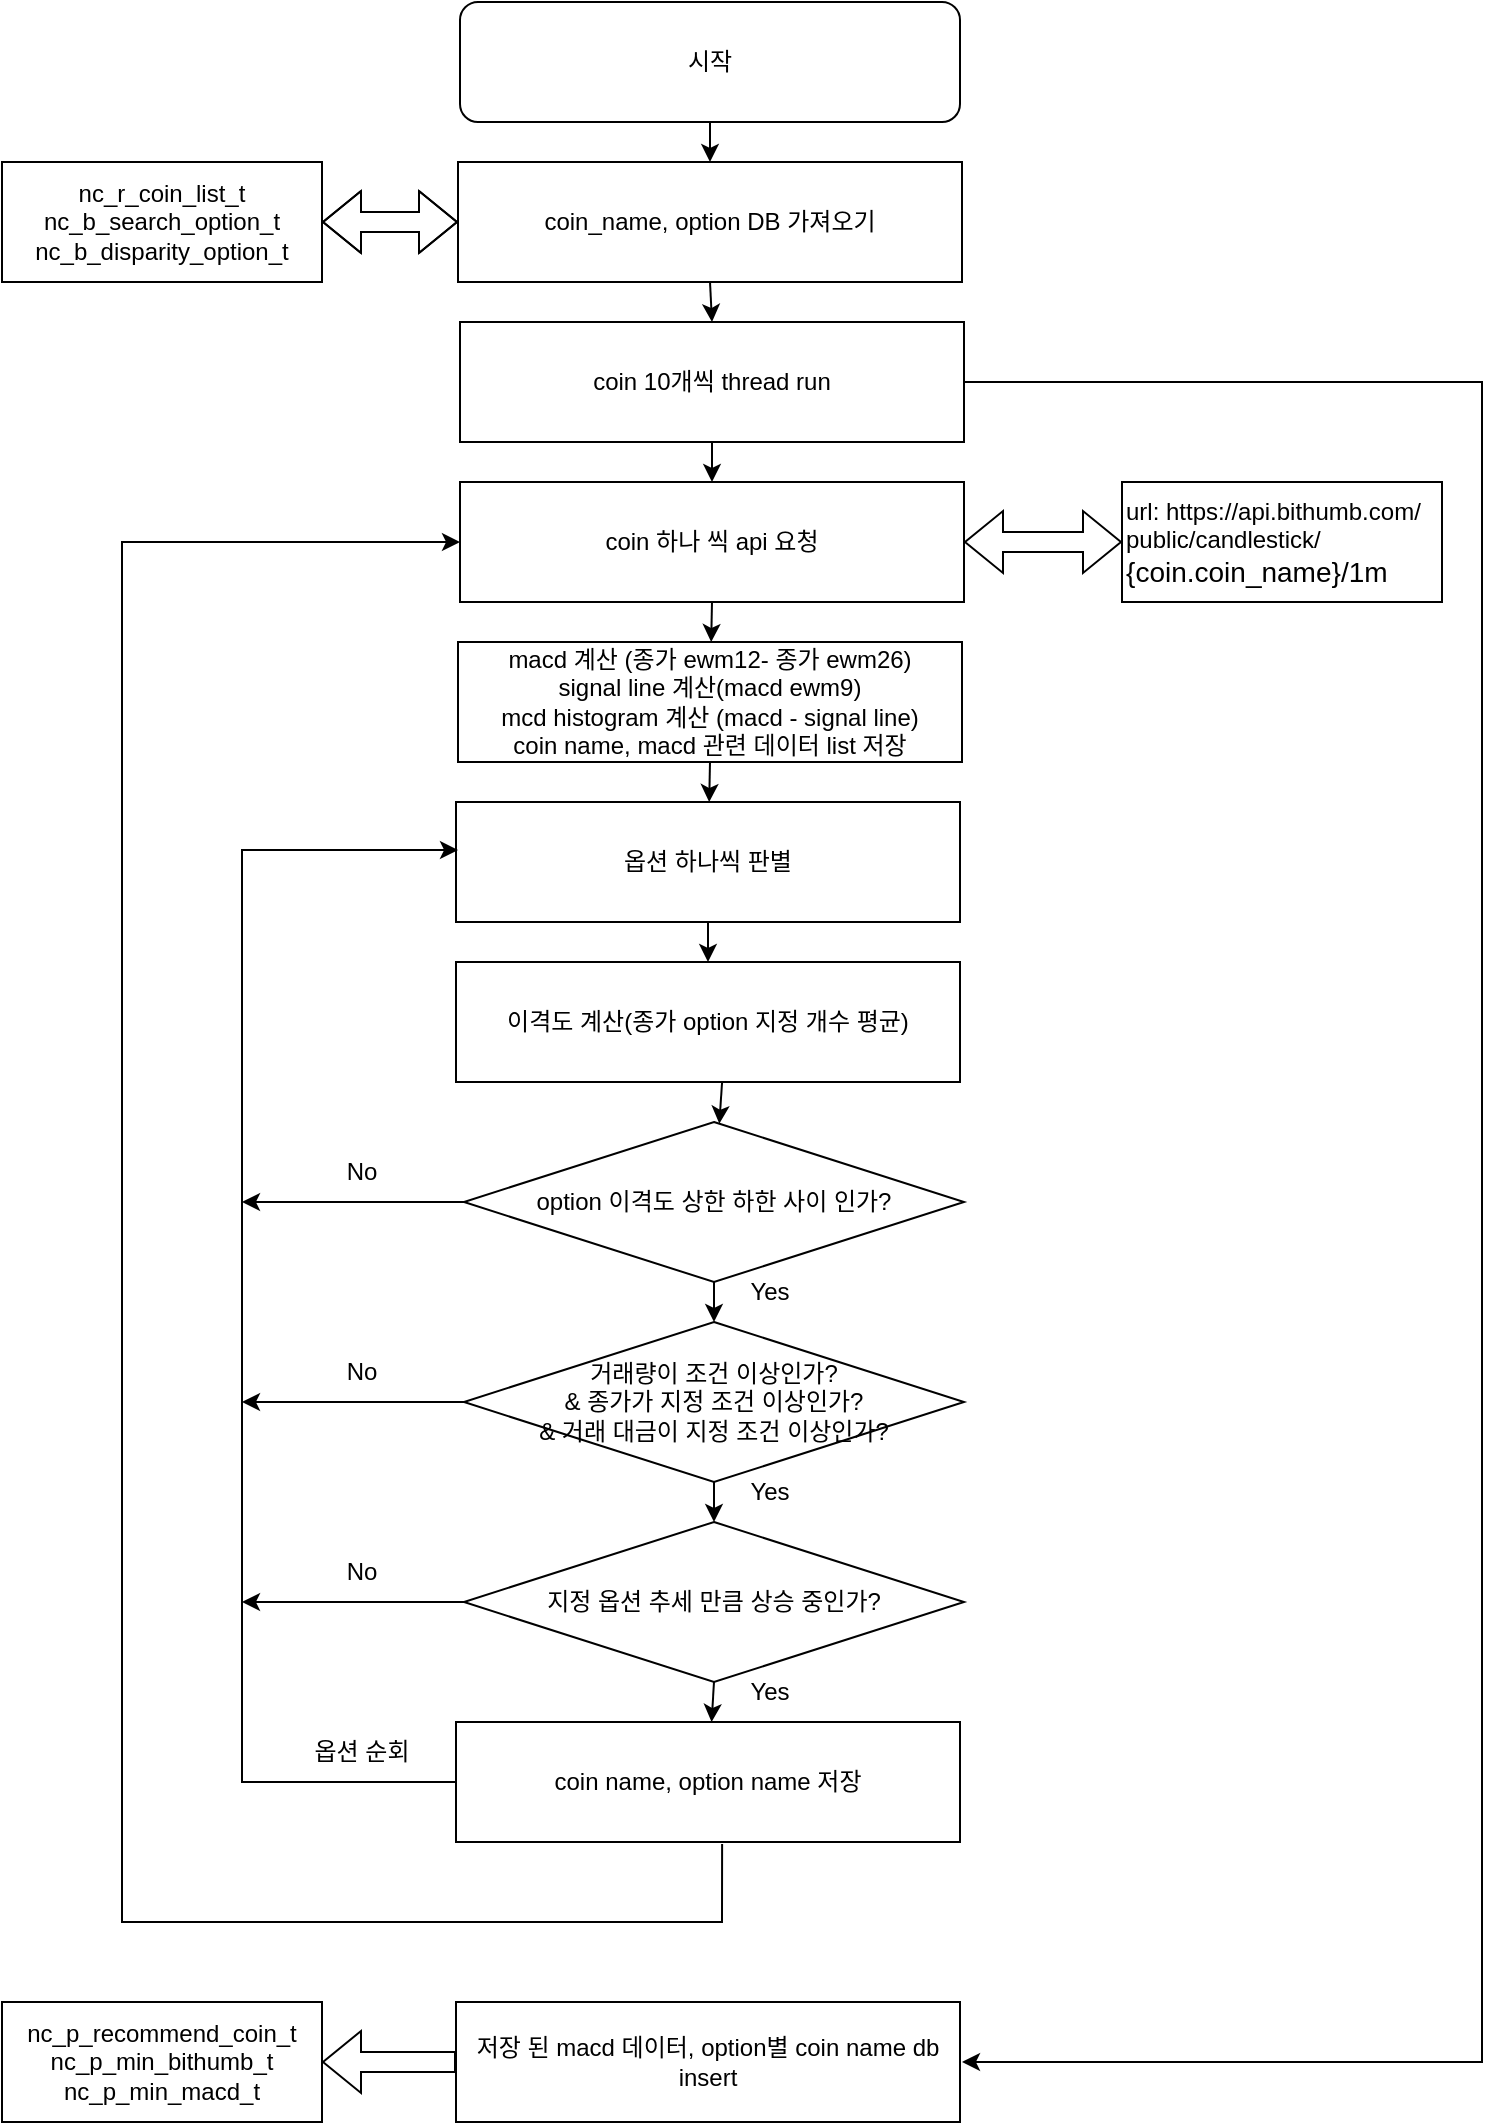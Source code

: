 <mxfile version="21.1.7" type="github">
  <diagram name="페이지-1" id="6QnXexIQahvQYQ6y6K53">
    <mxGraphModel dx="1434" dy="796" grid="1" gridSize="10" guides="1" tooltips="1" connect="1" arrows="1" fold="1" page="1" pageScale="1" pageWidth="827" pageHeight="1169" math="0" shadow="0">
      <root>
        <mxCell id="0" />
        <mxCell id="1" parent="0" />
        <mxCell id="Hh4WHG6synLtZnwYYeu3-1" value="nc_r_coin_list_t&lt;br&gt;nc_b_search_option_t&lt;br&gt;nc_b_disparity_option_t" style="rounded=0;whiteSpace=wrap;html=1;" vertex="1" parent="1">
          <mxGeometry x="60" y="110" width="160" height="60" as="geometry" />
        </mxCell>
        <mxCell id="Hh4WHG6synLtZnwYYeu3-2" value="시작" style="rounded=1;whiteSpace=wrap;html=1;" vertex="1" parent="1">
          <mxGeometry x="289" y="30" width="250" height="60" as="geometry" />
        </mxCell>
        <mxCell id="Hh4WHG6synLtZnwYYeu3-4" value="coin_name, option DB 가져오기" style="rounded=0;whiteSpace=wrap;html=1;" vertex="1" parent="1">
          <mxGeometry x="288" y="110" width="252" height="60" as="geometry" />
        </mxCell>
        <mxCell id="Hh4WHG6synLtZnwYYeu3-5" value="coin 10개씩 thread run" style="rounded=0;whiteSpace=wrap;html=1;" vertex="1" parent="1">
          <mxGeometry x="289" y="190" width="252" height="60" as="geometry" />
        </mxCell>
        <mxCell id="Hh4WHG6synLtZnwYYeu3-6" value="coin 하나 씩 api 요청" style="rounded=0;whiteSpace=wrap;html=1;" vertex="1" parent="1">
          <mxGeometry x="289" y="270" width="252" height="60" as="geometry" />
        </mxCell>
        <mxCell id="Hh4WHG6synLtZnwYYeu3-7" value="url:&amp;nbsp;https://api.bithumb.com/&lt;br&gt;public/candlestick/&lt;br&gt;&lt;span style=&quot;background-color: rgb(255, 255, 255);&quot;&gt;&lt;span style=&quot;font-size: 14px;&quot;&gt;{&lt;/span&gt;&lt;span style=&quot;font-size: 14px;&quot;&gt;coin&lt;/span&gt;&lt;span style=&quot;font-size: 14px;&quot;&gt;.coin_name&lt;/span&gt;&lt;span style=&quot;font-size: 14px;&quot;&gt;}&lt;/span&gt;&lt;span style=&quot;font-size: 14px;&quot;&gt;/1m&lt;/span&gt;&lt;/span&gt;" style="rounded=0;whiteSpace=wrap;html=1;align=left;" vertex="1" parent="1">
          <mxGeometry x="620" y="270" width="160" height="60" as="geometry" />
        </mxCell>
        <mxCell id="Hh4WHG6synLtZnwYYeu3-8" value="macd 계산 (종가 ewm12- 종가 ewm26)&lt;br&gt;signal line 계산(macd ewm9)&lt;br&gt;mcd histogram 계산 (macd - signal line)&lt;br&gt;coin name, macd 관련 데이터 list 저장" style="rounded=0;whiteSpace=wrap;html=1;" vertex="1" parent="1">
          <mxGeometry x="288" y="350" width="252" height="60" as="geometry" />
        </mxCell>
        <mxCell id="Hh4WHG6synLtZnwYYeu3-10" value="option 이격도 상한 하한 사이 인가?" style="rhombus;whiteSpace=wrap;html=1;" vertex="1" parent="1">
          <mxGeometry x="291" y="590" width="250" height="80" as="geometry" />
        </mxCell>
        <mxCell id="Hh4WHG6synLtZnwYYeu3-11" value="옵션 하나씩 판별" style="rounded=0;whiteSpace=wrap;html=1;" vertex="1" parent="1">
          <mxGeometry x="287" y="430" width="252" height="60" as="geometry" />
        </mxCell>
        <mxCell id="Hh4WHG6synLtZnwYYeu3-12" value="이격도 계산(종가 option 지정 개수 평균)" style="rounded=0;whiteSpace=wrap;html=1;" vertex="1" parent="1">
          <mxGeometry x="287" y="510" width="252" height="60" as="geometry" />
        </mxCell>
        <mxCell id="Hh4WHG6synLtZnwYYeu3-13" value="거래량이 조건 이상인가?&lt;br&gt;&amp;amp; 종가가 지정 조건 이상인가?&lt;br&gt;&amp;amp; 거래 대금이 지정 조건 이상인가?" style="rhombus;whiteSpace=wrap;html=1;" vertex="1" parent="1">
          <mxGeometry x="291" y="690" width="250" height="80" as="geometry" />
        </mxCell>
        <mxCell id="Hh4WHG6synLtZnwYYeu3-14" value="지정 옵션 추세 만큼 상승 중인가?" style="rhombus;whiteSpace=wrap;html=1;" vertex="1" parent="1">
          <mxGeometry x="291" y="790" width="250" height="80" as="geometry" />
        </mxCell>
        <mxCell id="Hh4WHG6synLtZnwYYeu3-15" value="coin name, option name 저장" style="rounded=0;whiteSpace=wrap;html=1;" vertex="1" parent="1">
          <mxGeometry x="287" y="890" width="252" height="60" as="geometry" />
        </mxCell>
        <mxCell id="Hh4WHG6synLtZnwYYeu3-16" value="" style="shape=flexArrow;endArrow=classic;startArrow=classic;html=1;rounded=0;exitX=1;exitY=0.5;exitDx=0;exitDy=0;entryX=0;entryY=0.5;entryDx=0;entryDy=0;" edge="1" parent="1" source="Hh4WHG6synLtZnwYYeu3-1" target="Hh4WHG6synLtZnwYYeu3-4">
          <mxGeometry width="100" height="100" relative="1" as="geometry">
            <mxPoint x="520" y="320" as="sourcePoint" />
            <mxPoint x="620" y="220" as="targetPoint" />
            <Array as="points">
              <mxPoint x="250" y="140" />
            </Array>
          </mxGeometry>
        </mxCell>
        <mxCell id="Hh4WHG6synLtZnwYYeu3-24" value="" style="endArrow=classic;html=1;rounded=0;exitX=0.5;exitY=1;exitDx=0;exitDy=0;" edge="1" parent="1" source="Hh4WHG6synLtZnwYYeu3-2" target="Hh4WHG6synLtZnwYYeu3-4">
          <mxGeometry width="50" height="50" relative="1" as="geometry">
            <mxPoint x="550" y="430" as="sourcePoint" />
            <mxPoint x="600" y="380" as="targetPoint" />
          </mxGeometry>
        </mxCell>
        <mxCell id="Hh4WHG6synLtZnwYYeu3-25" value="" style="endArrow=classic;html=1;rounded=0;exitX=0.5;exitY=1;exitDx=0;exitDy=0;entryX=0.5;entryY=0;entryDx=0;entryDy=0;" edge="1" parent="1" source="Hh4WHG6synLtZnwYYeu3-4" target="Hh4WHG6synLtZnwYYeu3-5">
          <mxGeometry width="50" height="50" relative="1" as="geometry">
            <mxPoint x="550" y="430" as="sourcePoint" />
            <mxPoint x="600" y="380" as="targetPoint" />
          </mxGeometry>
        </mxCell>
        <mxCell id="Hh4WHG6synLtZnwYYeu3-26" value="" style="endArrow=classic;html=1;rounded=0;exitX=0.5;exitY=1;exitDx=0;exitDy=0;" edge="1" parent="1" source="Hh4WHG6synLtZnwYYeu3-5" target="Hh4WHG6synLtZnwYYeu3-6">
          <mxGeometry width="50" height="50" relative="1" as="geometry">
            <mxPoint x="550" y="430" as="sourcePoint" />
            <mxPoint x="600" y="380" as="targetPoint" />
          </mxGeometry>
        </mxCell>
        <mxCell id="Hh4WHG6synLtZnwYYeu3-27" value="" style="endArrow=classic;html=1;rounded=0;exitX=0.5;exitY=1;exitDx=0;exitDy=0;" edge="1" parent="1" source="Hh4WHG6synLtZnwYYeu3-6" target="Hh4WHG6synLtZnwYYeu3-8">
          <mxGeometry width="50" height="50" relative="1" as="geometry">
            <mxPoint x="550" y="430" as="sourcePoint" />
            <mxPoint x="600" y="380" as="targetPoint" />
          </mxGeometry>
        </mxCell>
        <mxCell id="Hh4WHG6synLtZnwYYeu3-28" value="" style="endArrow=classic;html=1;rounded=0;exitX=0.5;exitY=1;exitDx=0;exitDy=0;" edge="1" parent="1" source="Hh4WHG6synLtZnwYYeu3-8" target="Hh4WHG6synLtZnwYYeu3-11">
          <mxGeometry width="50" height="50" relative="1" as="geometry">
            <mxPoint x="550" y="430" as="sourcePoint" />
            <mxPoint x="600" y="380" as="targetPoint" />
          </mxGeometry>
        </mxCell>
        <mxCell id="Hh4WHG6synLtZnwYYeu3-29" value="" style="endArrow=classic;html=1;rounded=0;exitX=0.5;exitY=1;exitDx=0;exitDy=0;entryX=0.5;entryY=0;entryDx=0;entryDy=0;" edge="1" parent="1" source="Hh4WHG6synLtZnwYYeu3-11" target="Hh4WHG6synLtZnwYYeu3-12">
          <mxGeometry width="50" height="50" relative="1" as="geometry">
            <mxPoint x="550" y="530" as="sourcePoint" />
            <mxPoint x="600" y="480" as="targetPoint" />
          </mxGeometry>
        </mxCell>
        <mxCell id="Hh4WHG6synLtZnwYYeu3-30" value="" style="endArrow=classic;html=1;rounded=0;exitX=0.528;exitY=1;exitDx=0;exitDy=0;exitPerimeter=0;" edge="1" parent="1" source="Hh4WHG6synLtZnwYYeu3-12" target="Hh4WHG6synLtZnwYYeu3-10">
          <mxGeometry width="50" height="50" relative="1" as="geometry">
            <mxPoint x="550" y="530" as="sourcePoint" />
            <mxPoint x="600" y="480" as="targetPoint" />
          </mxGeometry>
        </mxCell>
        <mxCell id="Hh4WHG6synLtZnwYYeu3-31" value="" style="endArrow=classic;html=1;rounded=0;exitX=0.5;exitY=1;exitDx=0;exitDy=0;entryX=0.5;entryY=0;entryDx=0;entryDy=0;" edge="1" parent="1" source="Hh4WHG6synLtZnwYYeu3-10" target="Hh4WHG6synLtZnwYYeu3-13">
          <mxGeometry width="50" height="50" relative="1" as="geometry">
            <mxPoint x="550" y="530" as="sourcePoint" />
            <mxPoint x="600" y="480" as="targetPoint" />
          </mxGeometry>
        </mxCell>
        <mxCell id="Hh4WHG6synLtZnwYYeu3-32" value="" style="endArrow=classic;html=1;rounded=0;exitX=0.5;exitY=1;exitDx=0;exitDy=0;" edge="1" parent="1" source="Hh4WHG6synLtZnwYYeu3-13" target="Hh4WHG6synLtZnwYYeu3-14">
          <mxGeometry width="50" height="50" relative="1" as="geometry">
            <mxPoint x="550" y="730" as="sourcePoint" />
            <mxPoint x="600" y="680" as="targetPoint" />
          </mxGeometry>
        </mxCell>
        <mxCell id="Hh4WHG6synLtZnwYYeu3-34" value="" style="endArrow=classic;html=1;rounded=0;exitX=0.5;exitY=1;exitDx=0;exitDy=0;" edge="1" parent="1" source="Hh4WHG6synLtZnwYYeu3-14" target="Hh4WHG6synLtZnwYYeu3-15">
          <mxGeometry width="50" height="50" relative="1" as="geometry">
            <mxPoint x="550" y="730" as="sourcePoint" />
            <mxPoint x="600" y="680" as="targetPoint" />
          </mxGeometry>
        </mxCell>
        <mxCell id="Hh4WHG6synLtZnwYYeu3-36" value="" style="endArrow=classic;html=1;rounded=0;exitX=0;exitY=0.5;exitDx=0;exitDy=0;" edge="1" parent="1" source="Hh4WHG6synLtZnwYYeu3-13">
          <mxGeometry width="50" height="50" relative="1" as="geometry">
            <mxPoint x="550" y="730" as="sourcePoint" />
            <mxPoint x="180" y="730" as="targetPoint" />
          </mxGeometry>
        </mxCell>
        <mxCell id="Hh4WHG6synLtZnwYYeu3-37" value="" style="endArrow=classic;html=1;rounded=0;exitX=0;exitY=0.5;exitDx=0;exitDy=0;" edge="1" parent="1" source="Hh4WHG6synLtZnwYYeu3-10">
          <mxGeometry width="50" height="50" relative="1" as="geometry">
            <mxPoint x="550" y="730" as="sourcePoint" />
            <mxPoint x="180" y="630" as="targetPoint" />
          </mxGeometry>
        </mxCell>
        <mxCell id="Hh4WHG6synLtZnwYYeu3-38" value="" style="endArrow=classic;html=1;rounded=0;exitX=0;exitY=0.5;exitDx=0;exitDy=0;entryX=0.004;entryY=0.4;entryDx=0;entryDy=0;entryPerimeter=0;" edge="1" parent="1" source="Hh4WHG6synLtZnwYYeu3-15" target="Hh4WHG6synLtZnwYYeu3-11">
          <mxGeometry width="50" height="50" relative="1" as="geometry">
            <mxPoint x="550" y="730" as="sourcePoint" />
            <mxPoint x="180" y="460" as="targetPoint" />
            <Array as="points">
              <mxPoint x="180" y="920" />
              <mxPoint x="180" y="454" />
            </Array>
          </mxGeometry>
        </mxCell>
        <mxCell id="Hh4WHG6synLtZnwYYeu3-39" value="" style="endArrow=classic;html=1;rounded=0;exitX=0;exitY=0.5;exitDx=0;exitDy=0;" edge="1" parent="1" source="Hh4WHG6synLtZnwYYeu3-14">
          <mxGeometry width="50" height="50" relative="1" as="geometry">
            <mxPoint x="550" y="730" as="sourcePoint" />
            <mxPoint x="180" y="830" as="targetPoint" />
          </mxGeometry>
        </mxCell>
        <mxCell id="Hh4WHG6synLtZnwYYeu3-40" value="" style="endArrow=classic;html=1;rounded=0;exitX=0.528;exitY=1.017;exitDx=0;exitDy=0;exitPerimeter=0;entryX=0;entryY=0.5;entryDx=0;entryDy=0;" edge="1" parent="1" source="Hh4WHG6synLtZnwYYeu3-15" target="Hh4WHG6synLtZnwYYeu3-6">
          <mxGeometry width="50" height="50" relative="1" as="geometry">
            <mxPoint x="550" y="730" as="sourcePoint" />
            <mxPoint x="600" y="680" as="targetPoint" />
            <Array as="points">
              <mxPoint x="420" y="990" />
              <mxPoint x="120" y="990" />
              <mxPoint x="120" y="300" />
            </Array>
          </mxGeometry>
        </mxCell>
        <mxCell id="Hh4WHG6synLtZnwYYeu3-41" value="No" style="text;html=1;strokeColor=none;fillColor=none;align=center;verticalAlign=middle;whiteSpace=wrap;rounded=0;" vertex="1" parent="1">
          <mxGeometry x="210" y="600" width="60" height="30" as="geometry" />
        </mxCell>
        <mxCell id="Hh4WHG6synLtZnwYYeu3-42" value="No" style="text;html=1;strokeColor=none;fillColor=none;align=center;verticalAlign=middle;whiteSpace=wrap;rounded=0;" vertex="1" parent="1">
          <mxGeometry x="210" y="700" width="60" height="30" as="geometry" />
        </mxCell>
        <mxCell id="Hh4WHG6synLtZnwYYeu3-43" value="No" style="text;html=1;strokeColor=none;fillColor=none;align=center;verticalAlign=middle;whiteSpace=wrap;rounded=0;" vertex="1" parent="1">
          <mxGeometry x="210" y="800" width="60" height="30" as="geometry" />
        </mxCell>
        <mxCell id="Hh4WHG6synLtZnwYYeu3-44" value="옵션 순회" style="text;html=1;strokeColor=none;fillColor=none;align=center;verticalAlign=middle;whiteSpace=wrap;rounded=0;" vertex="1" parent="1">
          <mxGeometry x="210" y="890" width="60" height="30" as="geometry" />
        </mxCell>
        <mxCell id="Hh4WHG6synLtZnwYYeu3-45" value="Yes" style="text;html=1;strokeColor=none;fillColor=none;align=center;verticalAlign=middle;whiteSpace=wrap;rounded=0;" vertex="1" parent="1">
          <mxGeometry x="414" y="760" width="60" height="30" as="geometry" />
        </mxCell>
        <mxCell id="Hh4WHG6synLtZnwYYeu3-46" value="Yes" style="text;html=1;strokeColor=none;fillColor=none;align=center;verticalAlign=middle;whiteSpace=wrap;rounded=0;" vertex="1" parent="1">
          <mxGeometry x="414" y="860" width="60" height="30" as="geometry" />
        </mxCell>
        <mxCell id="Hh4WHG6synLtZnwYYeu3-47" value="Yes" style="text;html=1;strokeColor=none;fillColor=none;align=center;verticalAlign=middle;whiteSpace=wrap;rounded=0;" vertex="1" parent="1">
          <mxGeometry x="414" y="660" width="60" height="30" as="geometry" />
        </mxCell>
        <mxCell id="Hh4WHG6synLtZnwYYeu3-48" value="" style="endArrow=classic;html=1;rounded=0;exitX=1;exitY=0.5;exitDx=0;exitDy=0;" edge="1" parent="1" source="Hh4WHG6synLtZnwYYeu3-5">
          <mxGeometry width="50" height="50" relative="1" as="geometry">
            <mxPoint x="550" y="530" as="sourcePoint" />
            <mxPoint x="540" y="1060" as="targetPoint" />
            <Array as="points">
              <mxPoint x="800" y="220" />
              <mxPoint x="800" y="1060" />
            </Array>
          </mxGeometry>
        </mxCell>
        <mxCell id="Hh4WHG6synLtZnwYYeu3-49" value="" style="shape=flexArrow;endArrow=classic;startArrow=classic;html=1;rounded=0;entryX=0;entryY=0.5;entryDx=0;entryDy=0;exitX=1;exitY=0.5;exitDx=0;exitDy=0;" edge="1" parent="1" source="Hh4WHG6synLtZnwYYeu3-6" target="Hh4WHG6synLtZnwYYeu3-7">
          <mxGeometry width="100" height="100" relative="1" as="geometry">
            <mxPoint x="520" y="450" as="sourcePoint" />
            <mxPoint x="620" y="350" as="targetPoint" />
          </mxGeometry>
        </mxCell>
        <mxCell id="Hh4WHG6synLtZnwYYeu3-50" value="저장 된 macd 데이터, option별 coin name db insert" style="rounded=0;whiteSpace=wrap;html=1;" vertex="1" parent="1">
          <mxGeometry x="287" y="1030" width="252" height="60" as="geometry" />
        </mxCell>
        <mxCell id="Hh4WHG6synLtZnwYYeu3-51" value="nc_p_recommend_coin_t&lt;br&gt;nc_p_min_bithumb_t&lt;br&gt;nc_p_min_macd_t" style="rounded=0;whiteSpace=wrap;html=1;" vertex="1" parent="1">
          <mxGeometry x="60" y="1030" width="160" height="60" as="geometry" />
        </mxCell>
        <mxCell id="Hh4WHG6synLtZnwYYeu3-53" value="" style="shape=flexArrow;endArrow=classic;html=1;rounded=0;exitX=0;exitY=0.5;exitDx=0;exitDy=0;entryX=1;entryY=0.5;entryDx=0;entryDy=0;" edge="1" parent="1" source="Hh4WHG6synLtZnwYYeu3-50" target="Hh4WHG6synLtZnwYYeu3-51">
          <mxGeometry width="50" height="50" relative="1" as="geometry">
            <mxPoint x="550" y="750" as="sourcePoint" />
            <mxPoint x="600" y="700" as="targetPoint" />
          </mxGeometry>
        </mxCell>
      </root>
    </mxGraphModel>
  </diagram>
</mxfile>

